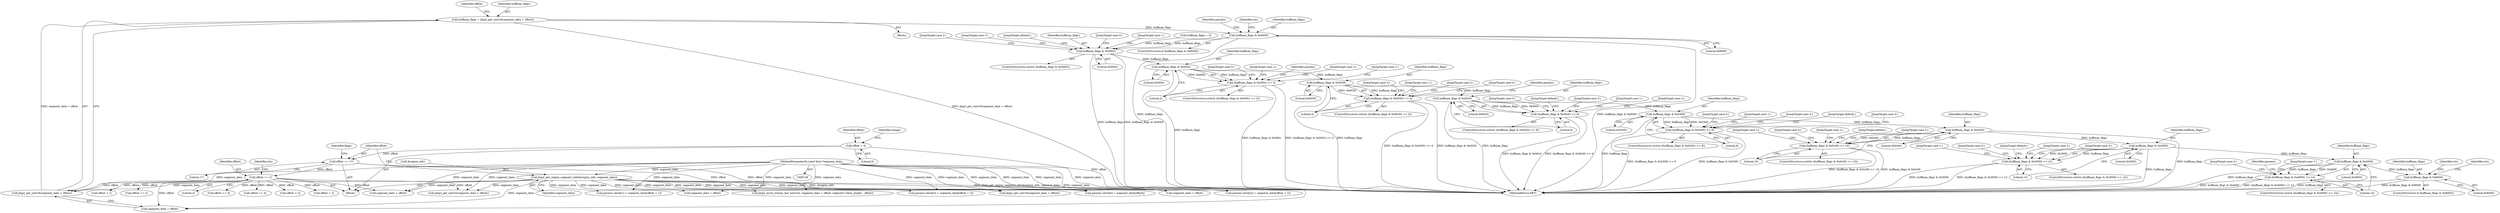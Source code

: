 digraph "0_ghostscript_e698d5c11d27212aa1098bc5b1673a3378563092_19@integer" {
"1000356" [label="(Call,huffman_flags = jbig2_get_uint16(segment_data + offset))"];
"1000358" [label="(Call,jbig2_get_uint16(segment_data + offset))"];
"1000152" [label="(MethodParameterIn,const byte *segment_data)"];
"1000211" [label="(Call,jbig2_get_region_segment_info(&region_info, segment_data))"];
"1000224" [label="(Call,offset += 2)"];
"1000215" [label="(Call,offset += 17)"];
"1000155" [label="(Call,offset = 0)"];
"1000366" [label="(Call,huffman_flags & 0x8000)"];
"1000450" [label="(Call,huffman_flags & 0x0003)"];
"1000539" [label="(Call,huffman_flags & 0x000c)"];
"1000538" [label="(Call,(huffman_flags & 0x000c) >> 2)"];
"1000626" [label="(Call,huffman_flags & 0x0030)"];
"1000625" [label="(Call,(huffman_flags & 0x0030) >> 4)"];
"1000713" [label="(Call,huffman_flags & 0x00c0)"];
"1000712" [label="(Call,(huffman_flags & 0x00c0) >> 6)"];
"1000803" [label="(Call,huffman_flags & 0x0300)"];
"1000802" [label="(Call,(huffman_flags & 0x0300) >> 8)"];
"1000893" [label="(Call,huffman_flags & 0x0c00)"];
"1000892" [label="(Call,(huffman_flags & 0x0c00) >> 10)"];
"1000983" [label="(Call,huffman_flags & 0x3000)"];
"1000982" [label="(Call,(huffman_flags & 0x3000) >> 12)"];
"1001073" [label="(Call,huffman_flags & 0x4000)"];
"1001072" [label="(Call,(huffman_flags & 0x4000) >> 14)"];
"1001139" [label="(Call,huffman_flags & 0x8000)"];
"1001008" [label="(JumpTarget,case 3:)"];
"1001073" [label="(Call,huffman_flags & 0x4000)"];
"1000177" [label="(Call,huffman_flags = 0)"];
"1000541" [label="(Literal,0x000c)"];
"1000808" [label="(JumpTarget,case 0:)"];
"1000895" [label="(Literal,0x0c00)"];
"1000952" [label="(JumpTarget,default:)"];
"1000355" [label="(Block,)"];
"1000435" [label="(Identifier,params)"];
"1000452" [label="(Literal,0x0003)"];
"1000152" [label="(MethodParameterIn,const byte *segment_data)"];
"1000554" [label="(JumpTarget,case 1:)"];
"1000629" [label="(Literal,4)"];
"1000728" [label="(JumpTarget,case 1:)"];
"1001151" [label="(Identifier,ctx)"];
"1000225" [label="(Identifier,offset)"];
"1000540" [label="(Identifier,huffman_flags)"];
"1000544" [label="(JumpTarget,case 0:)"];
"1000507" [label="(JumpTarget,case 2:)"];
"1000661" [label="(JumpTarget,case 3:)"];
"1000894" [label="(Identifier,huffman_flags)"];
"1000212" [label="(Call,&region_info)"];
"1000641" [label="(JumpTarget,case 1:)"];
"1000951" [label="(JumpTarget,case 2:)"];
"1000771" [label="(JumpTarget,case 2:)"];
"1000370" [label="(Identifier,ctx)"];
"1000157" [label="(Literal,0)"];
"1000228" [label="(Identifier,ctx)"];
"1000628" [label="(Literal,0x0030)"];
"1000356" [label="(Call,huffman_flags = jbig2_get_uint16(segment_data + offset))"];
"1000718" [label="(JumpTarget,case 0:)"];
"1000804" [label="(Identifier,huffman_flags)"];
"1001076" [label="(Literal,14)"];
"1000219" [label="(Identifier,flags)"];
"1000450" [label="(Call,huffman_flags & 0x0003)"];
"1000474" [label="(JumpTarget,case 3:)"];
"1000626" [label="(Call,huffman_flags & 0x0030)"];
"1000508" [label="(JumpTarget,default:)"];
"1001144" [label="(Identifier,ctx)"];
"1000712" [label="(Call,(huffman_flags & 0x00c0) >> 6)"];
"1000451" [label="(Identifier,huffman_flags)"];
"1000419" [label="(Call,params.sbrat[3] = segment_data[offset + 3])"];
"1001072" [label="(Call,(huffman_flags & 0x4000) >> 14)"];
"1000805" [label="(Literal,0x0300)"];
"1000226" [label="(Literal,2)"];
"1001139" [label="(Call,huffman_flags & 0x8000)"];
"1000918" [label="(JumpTarget,case 3:)"];
"1000986" [label="(Literal,12)"];
"1000358" [label="(Call,jbig2_get_uint16(segment_data + offset))"];
"1000982" [label="(Call,(huffman_flags & 0x3000) >> 12)"];
"1000981" [label="(ControlStructure,switch ((huffman_flags & 0x3000) >> 12))"];
"1000162" [label="(Identifier,image)"];
"1000713" [label="(Call,huffman_flags & 0x00c0)"];
"1000538" [label="(Call,(huffman_flags & 0x000c) >> 2)"];
"1000818" [label="(JumpTarget,case 1:)"];
"1000438" [label="(Call,segment_data + offset)"];
"1000216" [label="(Identifier,offset)"];
"1000430" [label="(Call,offset += 4)"];
"1000367" [label="(Identifier,huffman_flags)"];
"1000998" [label="(JumpTarget,case 1:)"];
"1000711" [label="(ControlStructure,switch ((huffman_flags & 0x00c0) >> 6))"];
"1000988" [label="(JumpTarget,case 0:)"];
"1000984" [label="(Identifier,huffman_flags)"];
"1000441" [label="(Call,offset += 4)"];
"1000397" [label="(Call,params.sbrat[1] = segment_data[offset + 1])"];
"1001328" [label="(Call,segment_data + offset)"];
"1000828" [label="(JumpTarget,case 3:)"];
"1001138" [label="(ControlStructure,if (huffman_flags & 0x8000))"];
"1000898" [label="(JumpTarget,case 0:)"];
"1000716" [label="(Literal,6)"];
"1001140" [label="(Identifier,huffman_flags)"];
"1000891" [label="(ControlStructure,switch ((huffman_flags & 0x0c00) >> 10))"];
"1000363" [label="(Identifier,offset)"];
"1000542" [label="(Literal,2)"];
"1000862" [label="(JumpTarget,default:)"];
"1000362" [label="(Call,offset += 2)"];
"1000366" [label="(Call,huffman_flags & 0x8000)"];
"1000215" [label="(Call,offset += 17)"];
"1000803" [label="(Call,huffman_flags & 0x0300)"];
"1000651" [label="(JumpTarget,case 2:)"];
"1000802" [label="(Call,(huffman_flags & 0x0300) >> 8)"];
"1001071" [label="(ControlStructure,switch ((huffman_flags & 0x4000) >> 14))"];
"1000896" [label="(Literal,10)"];
"1000368" [label="(Literal,0x8000)"];
"1000454" [label="(JumpTarget,case 0:)"];
"1000537" [label="(ControlStructure,switch ((huffman_flags & 0x000c) >> 2))"];
"1000631" [label="(JumpTarget,case 0:)"];
"1000801" [label="(ControlStructure,switch ((huffman_flags & 0x0300) >> 8))"];
"1000153" [label="(Block,)"];
"1000217" [label="(Literal,17)"];
"1000539" [label="(Call,huffman_flags & 0x000c)"];
"1000893" [label="(Call,huffman_flags & 0x0c00)"];
"1000155" [label="(Call,offset = 0)"];
"1000220" [label="(Call,jbig2_get_uint16(segment_data + offset))"];
"1000627" [label="(Identifier,huffman_flags)"];
"1000697" [label="(Identifier,params)"];
"1001042" [label="(JumpTarget,default:)"];
"1001141" [label="(Literal,0x8000)"];
"1001078" [label="(JumpTarget,case 0:)"];
"1000772" [label="(JumpTarget,default:)"];
"1000357" [label="(Identifier,huffman_flags)"];
"1000715" [label="(Literal,0x00c0)"];
"1001768" [label="(MethodReturn,RET)"];
"1000985" [label="(Literal,0x3000)"];
"1000861" [label="(JumpTarget,case 2:)"];
"1001326" [label="(Call,jbig2_word_stream_buf_new(ctx, segment_data + offset, segment->data_length - offset))"];
"1000388" [label="(Call,params.sbrat[0] = segment_data[offset])"];
"1000437" [label="(Call,jbig2_get_uint32(segment_data + offset))"];
"1000214" [label="(Identifier,segment_data)"];
"1001041" [label="(JumpTarget,case 2:)"];
"1000365" [label="(ControlStructure,if (huffman_flags & 0x8000))"];
"1000464" [label="(JumpTarget,case 1:)"];
"1000983" [label="(Call,huffman_flags & 0x3000)"];
"1000408" [label="(Call,params.sbrat[2] = segment_data[offset + 2])"];
"1000564" [label="(JumpTarget,case 2:)"];
"1000224" [label="(Call,offset += 2)"];
"1000221" [label="(Call,segment_data + offset)"];
"1000427" [label="(Call,offset + 3)"];
"1001075" [label="(Literal,0x4000)"];
"1000610" [label="(Identifier,params)"];
"1001124" [label="(Identifier,params)"];
"1000738" [label="(JumpTarget,case 3:)"];
"1000908" [label="(JumpTarget,case 1:)"];
"1001088" [label="(JumpTarget,case 1:)"];
"1000449" [label="(ControlStructure,switch (huffman_flags & 0x0003))"];
"1001074" [label="(Identifier,huffman_flags)"];
"1000416" [label="(Call,offset + 2)"];
"1000574" [label="(JumpTarget,case 3:)"];
"1000625" [label="(Call,(huffman_flags & 0x0030) >> 4)"];
"1000359" [label="(Call,segment_data + offset)"];
"1000156" [label="(Identifier,offset)"];
"1000405" [label="(Call,offset + 1)"];
"1000806" [label="(Literal,8)"];
"1000714" [label="(Identifier,huffman_flags)"];
"1000892" [label="(Call,(huffman_flags & 0x0c00) >> 10)"];
"1000211" [label="(Call,jbig2_get_region_segment_info(&region_info, segment_data))"];
"1000624" [label="(ControlStructure,switch ((huffman_flags & 0x0030) >> 4))"];
"1000356" -> "1000355"  [label="AST: "];
"1000356" -> "1000358"  [label="CFG: "];
"1000357" -> "1000356"  [label="AST: "];
"1000358" -> "1000356"  [label="AST: "];
"1000363" -> "1000356"  [label="CFG: "];
"1000356" -> "1001768"  [label="DDG: jbig2_get_uint16(segment_data + offset)"];
"1000358" -> "1000356"  [label="DDG: segment_data + offset"];
"1000356" -> "1000366"  [label="DDG: huffman_flags"];
"1000358" -> "1000359"  [label="CFG: "];
"1000359" -> "1000358"  [label="AST: "];
"1000152" -> "1000358"  [label="DDG: segment_data"];
"1000211" -> "1000358"  [label="DDG: segment_data"];
"1000224" -> "1000358"  [label="DDG: offset"];
"1000152" -> "1000149"  [label="AST: "];
"1000152" -> "1001768"  [label="DDG: segment_data"];
"1000152" -> "1000211"  [label="DDG: segment_data"];
"1000152" -> "1000220"  [label="DDG: segment_data"];
"1000152" -> "1000221"  [label="DDG: segment_data"];
"1000152" -> "1000359"  [label="DDG: segment_data"];
"1000152" -> "1000388"  [label="DDG: segment_data"];
"1000152" -> "1000397"  [label="DDG: segment_data"];
"1000152" -> "1000408"  [label="DDG: segment_data"];
"1000152" -> "1000419"  [label="DDG: segment_data"];
"1000152" -> "1000437"  [label="DDG: segment_data"];
"1000152" -> "1000438"  [label="DDG: segment_data"];
"1000152" -> "1001326"  [label="DDG: segment_data"];
"1000152" -> "1001328"  [label="DDG: segment_data"];
"1000211" -> "1000153"  [label="AST: "];
"1000211" -> "1000214"  [label="CFG: "];
"1000212" -> "1000211"  [label="AST: "];
"1000214" -> "1000211"  [label="AST: "];
"1000216" -> "1000211"  [label="CFG: "];
"1000211" -> "1001768"  [label="DDG: &region_info"];
"1000211" -> "1001768"  [label="DDG: jbig2_get_region_segment_info(&region_info, segment_data)"];
"1000211" -> "1000220"  [label="DDG: segment_data"];
"1000211" -> "1000221"  [label="DDG: segment_data"];
"1000211" -> "1000359"  [label="DDG: segment_data"];
"1000211" -> "1000388"  [label="DDG: segment_data"];
"1000211" -> "1000397"  [label="DDG: segment_data"];
"1000211" -> "1000408"  [label="DDG: segment_data"];
"1000211" -> "1000419"  [label="DDG: segment_data"];
"1000211" -> "1000437"  [label="DDG: segment_data"];
"1000211" -> "1000438"  [label="DDG: segment_data"];
"1000211" -> "1001326"  [label="DDG: segment_data"];
"1000211" -> "1001328"  [label="DDG: segment_data"];
"1000224" -> "1000153"  [label="AST: "];
"1000224" -> "1000226"  [label="CFG: "];
"1000225" -> "1000224"  [label="AST: "];
"1000226" -> "1000224"  [label="AST: "];
"1000228" -> "1000224"  [label="CFG: "];
"1000215" -> "1000224"  [label="DDG: offset"];
"1000224" -> "1000359"  [label="DDG: offset"];
"1000224" -> "1000362"  [label="DDG: offset"];
"1000224" -> "1000405"  [label="DDG: offset"];
"1000224" -> "1000416"  [label="DDG: offset"];
"1000224" -> "1000427"  [label="DDG: offset"];
"1000224" -> "1000430"  [label="DDG: offset"];
"1000224" -> "1000437"  [label="DDG: offset"];
"1000224" -> "1000438"  [label="DDG: offset"];
"1000224" -> "1000441"  [label="DDG: offset"];
"1000215" -> "1000153"  [label="AST: "];
"1000215" -> "1000217"  [label="CFG: "];
"1000216" -> "1000215"  [label="AST: "];
"1000217" -> "1000215"  [label="AST: "];
"1000219" -> "1000215"  [label="CFG: "];
"1000155" -> "1000215"  [label="DDG: offset"];
"1000215" -> "1000220"  [label="DDG: offset"];
"1000215" -> "1000221"  [label="DDG: offset"];
"1000155" -> "1000153"  [label="AST: "];
"1000155" -> "1000157"  [label="CFG: "];
"1000156" -> "1000155"  [label="AST: "];
"1000157" -> "1000155"  [label="AST: "];
"1000162" -> "1000155"  [label="CFG: "];
"1000155" -> "1001768"  [label="DDG: offset"];
"1000366" -> "1000365"  [label="AST: "];
"1000366" -> "1000368"  [label="CFG: "];
"1000367" -> "1000366"  [label="AST: "];
"1000368" -> "1000366"  [label="AST: "];
"1000370" -> "1000366"  [label="CFG: "];
"1000435" -> "1000366"  [label="CFG: "];
"1000366" -> "1001768"  [label="DDG: huffman_flags"];
"1000366" -> "1001768"  [label="DDG: huffman_flags & 0x8000"];
"1000366" -> "1000450"  [label="DDG: huffman_flags"];
"1000450" -> "1000449"  [label="AST: "];
"1000450" -> "1000452"  [label="CFG: "];
"1000451" -> "1000450"  [label="AST: "];
"1000452" -> "1000450"  [label="AST: "];
"1000454" -> "1000450"  [label="CFG: "];
"1000464" -> "1000450"  [label="CFG: "];
"1000474" -> "1000450"  [label="CFG: "];
"1000507" -> "1000450"  [label="CFG: "];
"1000508" -> "1000450"  [label="CFG: "];
"1000450" -> "1001768"  [label="DDG: huffman_flags & 0x0003"];
"1000450" -> "1001768"  [label="DDG: huffman_flags"];
"1000177" -> "1000450"  [label="DDG: huffman_flags"];
"1000450" -> "1000539"  [label="DDG: huffman_flags"];
"1000539" -> "1000538"  [label="AST: "];
"1000539" -> "1000541"  [label="CFG: "];
"1000540" -> "1000539"  [label="AST: "];
"1000541" -> "1000539"  [label="AST: "];
"1000542" -> "1000539"  [label="CFG: "];
"1000539" -> "1001768"  [label="DDG: huffman_flags"];
"1000539" -> "1000538"  [label="DDG: huffman_flags"];
"1000539" -> "1000538"  [label="DDG: 0x000c"];
"1000539" -> "1000626"  [label="DDG: huffman_flags"];
"1000538" -> "1000537"  [label="AST: "];
"1000538" -> "1000542"  [label="CFG: "];
"1000542" -> "1000538"  [label="AST: "];
"1000544" -> "1000538"  [label="CFG: "];
"1000554" -> "1000538"  [label="CFG: "];
"1000564" -> "1000538"  [label="CFG: "];
"1000574" -> "1000538"  [label="CFG: "];
"1000610" -> "1000538"  [label="CFG: "];
"1000538" -> "1001768"  [label="DDG: huffman_flags & 0x000c"];
"1000538" -> "1001768"  [label="DDG: (huffman_flags & 0x000c) >> 2"];
"1000626" -> "1000625"  [label="AST: "];
"1000626" -> "1000628"  [label="CFG: "];
"1000627" -> "1000626"  [label="AST: "];
"1000628" -> "1000626"  [label="AST: "];
"1000629" -> "1000626"  [label="CFG: "];
"1000626" -> "1001768"  [label="DDG: huffman_flags"];
"1000626" -> "1000625"  [label="DDG: huffman_flags"];
"1000626" -> "1000625"  [label="DDG: 0x0030"];
"1000626" -> "1000713"  [label="DDG: huffman_flags"];
"1000625" -> "1000624"  [label="AST: "];
"1000625" -> "1000629"  [label="CFG: "];
"1000629" -> "1000625"  [label="AST: "];
"1000631" -> "1000625"  [label="CFG: "];
"1000641" -> "1000625"  [label="CFG: "];
"1000651" -> "1000625"  [label="CFG: "];
"1000661" -> "1000625"  [label="CFG: "];
"1000697" -> "1000625"  [label="CFG: "];
"1000625" -> "1001768"  [label="DDG: huffman_flags & 0x0030"];
"1000625" -> "1001768"  [label="DDG: (huffman_flags & 0x0030) >> 4"];
"1000713" -> "1000712"  [label="AST: "];
"1000713" -> "1000715"  [label="CFG: "];
"1000714" -> "1000713"  [label="AST: "];
"1000715" -> "1000713"  [label="AST: "];
"1000716" -> "1000713"  [label="CFG: "];
"1000713" -> "1001768"  [label="DDG: huffman_flags"];
"1000713" -> "1000712"  [label="DDG: huffman_flags"];
"1000713" -> "1000712"  [label="DDG: 0x00c0"];
"1000713" -> "1000803"  [label="DDG: huffman_flags"];
"1000712" -> "1000711"  [label="AST: "];
"1000712" -> "1000716"  [label="CFG: "];
"1000716" -> "1000712"  [label="AST: "];
"1000718" -> "1000712"  [label="CFG: "];
"1000728" -> "1000712"  [label="CFG: "];
"1000738" -> "1000712"  [label="CFG: "];
"1000771" -> "1000712"  [label="CFG: "];
"1000772" -> "1000712"  [label="CFG: "];
"1000712" -> "1001768"  [label="DDG: (huffman_flags & 0x00c0) >> 6"];
"1000712" -> "1001768"  [label="DDG: huffman_flags & 0x00c0"];
"1000803" -> "1000802"  [label="AST: "];
"1000803" -> "1000805"  [label="CFG: "];
"1000804" -> "1000803"  [label="AST: "];
"1000805" -> "1000803"  [label="AST: "];
"1000806" -> "1000803"  [label="CFG: "];
"1000803" -> "1001768"  [label="DDG: huffman_flags"];
"1000803" -> "1000802"  [label="DDG: huffman_flags"];
"1000803" -> "1000802"  [label="DDG: 0x0300"];
"1000803" -> "1000893"  [label="DDG: huffman_flags"];
"1000802" -> "1000801"  [label="AST: "];
"1000802" -> "1000806"  [label="CFG: "];
"1000806" -> "1000802"  [label="AST: "];
"1000808" -> "1000802"  [label="CFG: "];
"1000818" -> "1000802"  [label="CFG: "];
"1000828" -> "1000802"  [label="CFG: "];
"1000861" -> "1000802"  [label="CFG: "];
"1000862" -> "1000802"  [label="CFG: "];
"1000802" -> "1001768"  [label="DDG: huffman_flags & 0x0300"];
"1000802" -> "1001768"  [label="DDG: (huffman_flags & 0x0300) >> 8"];
"1000893" -> "1000892"  [label="AST: "];
"1000893" -> "1000895"  [label="CFG: "];
"1000894" -> "1000893"  [label="AST: "];
"1000895" -> "1000893"  [label="AST: "];
"1000896" -> "1000893"  [label="CFG: "];
"1000893" -> "1001768"  [label="DDG: huffman_flags"];
"1000893" -> "1000892"  [label="DDG: huffman_flags"];
"1000893" -> "1000892"  [label="DDG: 0x0c00"];
"1000893" -> "1000983"  [label="DDG: huffman_flags"];
"1000892" -> "1000891"  [label="AST: "];
"1000892" -> "1000896"  [label="CFG: "];
"1000896" -> "1000892"  [label="AST: "];
"1000898" -> "1000892"  [label="CFG: "];
"1000908" -> "1000892"  [label="CFG: "];
"1000918" -> "1000892"  [label="CFG: "];
"1000951" -> "1000892"  [label="CFG: "];
"1000952" -> "1000892"  [label="CFG: "];
"1000892" -> "1001768"  [label="DDG: huffman_flags & 0x0c00"];
"1000892" -> "1001768"  [label="DDG: (huffman_flags & 0x0c00) >> 10"];
"1000983" -> "1000982"  [label="AST: "];
"1000983" -> "1000985"  [label="CFG: "];
"1000984" -> "1000983"  [label="AST: "];
"1000985" -> "1000983"  [label="AST: "];
"1000986" -> "1000983"  [label="CFG: "];
"1000983" -> "1001768"  [label="DDG: huffman_flags"];
"1000983" -> "1000982"  [label="DDG: huffman_flags"];
"1000983" -> "1000982"  [label="DDG: 0x3000"];
"1000983" -> "1001073"  [label="DDG: huffman_flags"];
"1000982" -> "1000981"  [label="AST: "];
"1000982" -> "1000986"  [label="CFG: "];
"1000986" -> "1000982"  [label="AST: "];
"1000988" -> "1000982"  [label="CFG: "];
"1000998" -> "1000982"  [label="CFG: "];
"1001008" -> "1000982"  [label="CFG: "];
"1001041" -> "1000982"  [label="CFG: "];
"1001042" -> "1000982"  [label="CFG: "];
"1000982" -> "1001768"  [label="DDG: (huffman_flags & 0x3000) >> 12"];
"1000982" -> "1001768"  [label="DDG: huffman_flags & 0x3000"];
"1001073" -> "1001072"  [label="AST: "];
"1001073" -> "1001075"  [label="CFG: "];
"1001074" -> "1001073"  [label="AST: "];
"1001075" -> "1001073"  [label="AST: "];
"1001076" -> "1001073"  [label="CFG: "];
"1001073" -> "1001768"  [label="DDG: huffman_flags"];
"1001073" -> "1001072"  [label="DDG: huffman_flags"];
"1001073" -> "1001072"  [label="DDG: 0x4000"];
"1001073" -> "1001139"  [label="DDG: huffman_flags"];
"1001072" -> "1001071"  [label="AST: "];
"1001072" -> "1001076"  [label="CFG: "];
"1001076" -> "1001072"  [label="AST: "];
"1001078" -> "1001072"  [label="CFG: "];
"1001088" -> "1001072"  [label="CFG: "];
"1001124" -> "1001072"  [label="CFG: "];
"1001072" -> "1001768"  [label="DDG: huffman_flags & 0x4000"];
"1001072" -> "1001768"  [label="DDG: (huffman_flags & 0x4000) >> 14"];
"1001139" -> "1001138"  [label="AST: "];
"1001139" -> "1001141"  [label="CFG: "];
"1001140" -> "1001139"  [label="AST: "];
"1001141" -> "1001139"  [label="AST: "];
"1001144" -> "1001139"  [label="CFG: "];
"1001151" -> "1001139"  [label="CFG: "];
"1001139" -> "1001768"  [label="DDG: huffman_flags"];
"1001139" -> "1001768"  [label="DDG: huffman_flags & 0x8000"];
}
